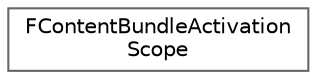 digraph "Graphical Class Hierarchy"
{
 // INTERACTIVE_SVG=YES
 // LATEX_PDF_SIZE
  bgcolor="transparent";
  edge [fontname=Helvetica,fontsize=10,labelfontname=Helvetica,labelfontsize=10];
  node [fontname=Helvetica,fontsize=10,shape=box,height=0.2,width=0.4];
  rankdir="LR";
  Node0 [id="Node000000",label="FContentBundleActivation\lScope",height=0.2,width=0.4,color="grey40", fillcolor="white", style="filled",URL="$d6/d8a/classFContentBundleActivationScope.html",tooltip=" "];
}
